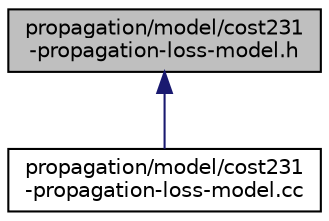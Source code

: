 digraph "propagation/model/cost231-propagation-loss-model.h"
{
  edge [fontname="Helvetica",fontsize="10",labelfontname="Helvetica",labelfontsize="10"];
  node [fontname="Helvetica",fontsize="10",shape=record];
  Node1 [label="propagation/model/cost231\l-propagation-loss-model.h",height=0.2,width=0.4,color="black", fillcolor="grey75", style="filled", fontcolor="black"];
  Node1 -> Node2 [dir="back",color="midnightblue",fontsize="10",style="solid"];
  Node2 [label="propagation/model/cost231\l-propagation-loss-model.cc",height=0.2,width=0.4,color="black", fillcolor="white", style="filled",URL="$d5/d35/cost231-propagation-loss-model_8cc.html"];
}

